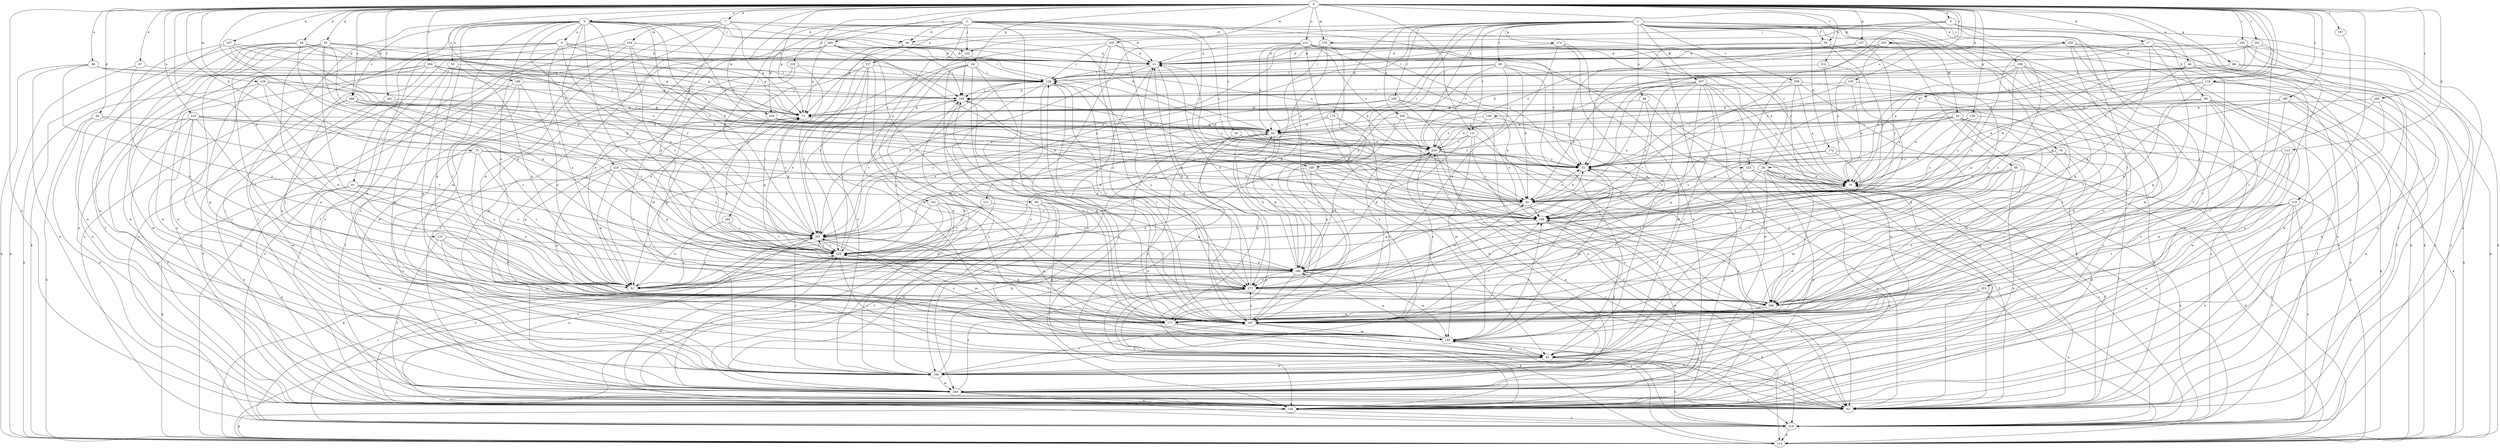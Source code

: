 strict digraph  {
0;
1;
2;
3;
5;
7;
9;
10;
17;
18;
19;
20;
28;
29;
31;
35;
36;
40;
41;
46;
47;
48;
49;
50;
51;
55;
60;
62;
64;
69;
72;
75;
78;
80;
82;
87;
90;
91;
92;
95;
100;
103;
104;
105;
107;
108;
113;
114;
115;
118;
121;
123;
124;
129;
132;
134;
135;
137;
146;
149;
151;
156;
157;
158;
161;
164;
166;
172;
174;
175;
177;
181;
183;
185;
187;
189;
195;
197;
198;
201;
204;
206;
207;
208;
210;
212;
214;
216;
217;
218;
219;
220;
229;
235;
239;
240;
244;
250;
253;
255;
261;
264;
265;
268;
271;
0 -> 3  [label=a];
0 -> 5  [label=a];
0 -> 7  [label=a];
0 -> 17  [label=b];
0 -> 18  [label=b];
0 -> 28  [label=c];
0 -> 35  [label=d];
0 -> 36  [label=d];
0 -> 46  [label=e];
0 -> 47  [label=e];
0 -> 48  [label=e];
0 -> 55  [label=f];
0 -> 64  [label=g];
0 -> 69  [label=g];
0 -> 72  [label=g];
0 -> 75  [label=h];
0 -> 87  [label=i];
0 -> 90  [label=i];
0 -> 105  [label=k];
0 -> 107  [label=k];
0 -> 108  [label=k];
0 -> 113  [label=k];
0 -> 115  [label=l];
0 -> 118  [label=l];
0 -> 121  [label=l];
0 -> 129  [label=m];
0 -> 132  [label=m];
0 -> 137  [label=n];
0 -> 146  [label=n];
0 -> 149  [label=o];
0 -> 157  [label=p];
0 -> 158  [label=p];
0 -> 181  [label=r];
0 -> 183  [label=r];
0 -> 189  [label=s];
0 -> 195  [label=s];
0 -> 197  [label=s];
0 -> 198  [label=s];
0 -> 201  [label=t];
0 -> 210  [label=u];
0 -> 212  [label=u];
0 -> 214  [label=u];
0 -> 220  [label=v];
0 -> 229  [label=v];
0 -> 235  [label=w];
0 -> 239  [label=w];
0 -> 244  [label=x];
0 -> 264  [label=z];
0 -> 265  [label=z];
0 -> 268  [label=z];
1 -> 19  [label=b];
1 -> 40  [label=d];
1 -> 49  [label=e];
1 -> 55  [label=f];
1 -> 60  [label=f];
1 -> 62  [label=f];
1 -> 72  [label=g];
1 -> 78  [label=h];
1 -> 95  [label=j];
1 -> 100  [label=j];
1 -> 121  [label=l];
1 -> 151  [label=o];
1 -> 172  [label=q];
1 -> 174  [label=q];
1 -> 175  [label=q];
1 -> 177  [label=q];
1 -> 185  [label=r];
1 -> 204  [label=t];
1 -> 206  [label=t];
1 -> 207  [label=t];
1 -> 208  [label=t];
1 -> 250  [label=x];
1 -> 253  [label=y];
1 -> 255  [label=y];
1 -> 261  [label=y];
2 -> 28  [label=c];
2 -> 29  [label=c];
2 -> 31  [label=c];
2 -> 40  [label=d];
2 -> 100  [label=j];
2 -> 103  [label=j];
2 -> 123  [label=l];
2 -> 161  [label=p];
2 -> 164  [label=p];
2 -> 187  [label=r];
2 -> 198  [label=s];
2 -> 216  [label=u];
2 -> 217  [label=u];
2 -> 239  [label=w];
2 -> 240  [label=w];
3 -> 9  [label=a];
3 -> 20  [label=b];
3 -> 31  [label=c];
3 -> 40  [label=d];
3 -> 41  [label=d];
3 -> 50  [label=e];
3 -> 51  [label=e];
3 -> 62  [label=f];
3 -> 91  [label=i];
3 -> 103  [label=j];
3 -> 166  [label=p];
3 -> 177  [label=q];
3 -> 187  [label=r];
3 -> 218  [label=u];
3 -> 229  [label=v];
3 -> 250  [label=x];
3 -> 261  [label=y];
3 -> 268  [label=z];
5 -> 80  [label=h];
5 -> 103  [label=j];
5 -> 123  [label=l];
5 -> 132  [label=m];
5 -> 208  [label=t];
5 -> 219  [label=u];
7 -> 41  [label=d];
7 -> 62  [label=f];
7 -> 72  [label=g];
7 -> 82  [label=h];
7 -> 134  [label=m];
7 -> 135  [label=m];
7 -> 166  [label=p];
7 -> 177  [label=q];
9 -> 41  [label=d];
9 -> 72  [label=g];
9 -> 82  [label=h];
9 -> 135  [label=m];
9 -> 146  [label=n];
9 -> 219  [label=u];
9 -> 261  [label=y];
9 -> 271  [label=z];
10 -> 20  [label=b];
10 -> 62  [label=f];
17 -> 31  [label=c];
17 -> 41  [label=d];
17 -> 62  [label=f];
17 -> 146  [label=n];
17 -> 166  [label=p];
17 -> 177  [label=q];
18 -> 41  [label=d];
18 -> 104  [label=j];
18 -> 114  [label=k];
18 -> 146  [label=n];
18 -> 166  [label=p];
18 -> 240  [label=w];
18 -> 250  [label=x];
19 -> 20  [label=b];
19 -> 31  [label=c];
19 -> 62  [label=f];
19 -> 82  [label=h];
19 -> 92  [label=i];
19 -> 114  [label=k];
19 -> 135  [label=m];
19 -> 187  [label=r];
19 -> 250  [label=x];
20 -> 31  [label=c];
20 -> 62  [label=f];
20 -> 166  [label=p];
20 -> 198  [label=s];
28 -> 10  [label=a];
28 -> 62  [label=f];
28 -> 92  [label=i];
28 -> 146  [label=n];
28 -> 208  [label=t];
28 -> 219  [label=u];
28 -> 240  [label=w];
28 -> 271  [label=z];
29 -> 31  [label=c];
29 -> 177  [label=q];
29 -> 250  [label=x];
31 -> 10  [label=a];
31 -> 20  [label=b];
31 -> 104  [label=j];
31 -> 135  [label=m];
35 -> 31  [label=c];
35 -> 41  [label=d];
35 -> 51  [label=e];
35 -> 62  [label=f];
35 -> 72  [label=g];
35 -> 92  [label=i];
35 -> 166  [label=p];
35 -> 187  [label=r];
35 -> 208  [label=t];
35 -> 240  [label=w];
35 -> 261  [label=y];
36 -> 82  [label=h];
36 -> 114  [label=k];
36 -> 146  [label=n];
36 -> 229  [label=v];
40 -> 41  [label=d];
40 -> 261  [label=y];
40 -> 271  [label=z];
41 -> 124  [label=l];
41 -> 146  [label=n];
41 -> 261  [label=y];
41 -> 271  [label=z];
46 -> 20  [label=b];
46 -> 114  [label=k];
46 -> 124  [label=l];
46 -> 187  [label=r];
46 -> 219  [label=u];
46 -> 229  [label=v];
47 -> 51  [label=e];
47 -> 114  [label=k];
47 -> 124  [label=l];
48 -> 20  [label=b];
48 -> 72  [label=g];
48 -> 114  [label=k];
48 -> 124  [label=l];
48 -> 146  [label=n];
48 -> 271  [label=z];
49 -> 62  [label=f];
49 -> 72  [label=g];
49 -> 135  [label=m];
49 -> 271  [label=z];
50 -> 51  [label=e];
50 -> 124  [label=l];
50 -> 135  [label=m];
50 -> 156  [label=o];
50 -> 177  [label=q];
51 -> 20  [label=b];
51 -> 82  [label=h];
51 -> 124  [label=l];
51 -> 261  [label=y];
55 -> 20  [label=b];
55 -> 41  [label=d];
55 -> 250  [label=x];
55 -> 271  [label=z];
60 -> 20  [label=b];
60 -> 51  [label=e];
60 -> 72  [label=g];
60 -> 92  [label=i];
60 -> 114  [label=k];
60 -> 124  [label=l];
60 -> 229  [label=v];
60 -> 261  [label=y];
64 -> 92  [label=i];
64 -> 124  [label=l];
64 -> 156  [label=o];
64 -> 187  [label=r];
64 -> 240  [label=w];
64 -> 261  [label=y];
69 -> 31  [label=c];
69 -> 124  [label=l];
69 -> 146  [label=n];
69 -> 219  [label=u];
72 -> 82  [label=h];
72 -> 92  [label=i];
72 -> 177  [label=q];
75 -> 20  [label=b];
75 -> 31  [label=c];
75 -> 51  [label=e];
75 -> 146  [label=n];
75 -> 271  [label=z];
78 -> 31  [label=c];
78 -> 62  [label=f];
78 -> 146  [label=n];
78 -> 208  [label=t];
80 -> 10  [label=a];
80 -> 62  [label=f];
80 -> 72  [label=g];
80 -> 114  [label=k];
80 -> 156  [label=o];
80 -> 187  [label=r];
80 -> 208  [label=t];
80 -> 219  [label=u];
80 -> 240  [label=w];
82 -> 72  [label=g];
82 -> 114  [label=k];
82 -> 146  [label=n];
82 -> 166  [label=p];
82 -> 219  [label=u];
82 -> 250  [label=x];
87 -> 10  [label=a];
87 -> 72  [label=g];
87 -> 177  [label=q];
87 -> 250  [label=x];
90 -> 62  [label=f];
90 -> 92  [label=i];
90 -> 166  [label=p];
90 -> 198  [label=s];
90 -> 240  [label=w];
91 -> 20  [label=b];
91 -> 51  [label=e];
91 -> 114  [label=k];
91 -> 146  [label=n];
91 -> 229  [label=v];
91 -> 240  [label=w];
92 -> 62  [label=f];
92 -> 135  [label=m];
92 -> 156  [label=o];
92 -> 219  [label=u];
95 -> 10  [label=a];
95 -> 114  [label=k];
95 -> 135  [label=m];
95 -> 146  [label=n];
95 -> 156  [label=o];
95 -> 187  [label=r];
95 -> 271  [label=z];
100 -> 10  [label=a];
100 -> 51  [label=e];
100 -> 135  [label=m];
100 -> 166  [label=p];
100 -> 198  [label=s];
103 -> 104  [label=j];
103 -> 156  [label=o];
103 -> 250  [label=x];
104 -> 72  [label=g];
104 -> 177  [label=q];
104 -> 271  [label=z];
105 -> 10  [label=a];
105 -> 31  [label=c];
105 -> 104  [label=j];
105 -> 198  [label=s];
107 -> 20  [label=b];
107 -> 31  [label=c];
107 -> 41  [label=d];
107 -> 72  [label=g];
107 -> 156  [label=o];
107 -> 240  [label=w];
108 -> 10  [label=a];
108 -> 82  [label=h];
108 -> 124  [label=l];
108 -> 135  [label=m];
108 -> 166  [label=p];
108 -> 177  [label=q];
108 -> 208  [label=t];
108 -> 240  [label=w];
113 -> 31  [label=c];
113 -> 177  [label=q];
113 -> 187  [label=r];
113 -> 208  [label=t];
114 -> 271  [label=z];
115 -> 62  [label=f];
115 -> 92  [label=i];
115 -> 146  [label=n];
115 -> 156  [label=o];
115 -> 198  [label=s];
115 -> 208  [label=t];
115 -> 219  [label=u];
115 -> 271  [label=z];
118 -> 10  [label=a];
118 -> 62  [label=f];
118 -> 104  [label=j];
118 -> 114  [label=k];
118 -> 166  [label=p];
121 -> 135  [label=m];
121 -> 146  [label=n];
121 -> 166  [label=p];
121 -> 198  [label=s];
121 -> 229  [label=v];
121 -> 250  [label=x];
123 -> 10  [label=a];
123 -> 187  [label=r];
123 -> 219  [label=u];
124 -> 104  [label=j];
124 -> 187  [label=r];
124 -> 219  [label=u];
124 -> 229  [label=v];
124 -> 240  [label=w];
124 -> 271  [label=z];
129 -> 51  [label=e];
129 -> 104  [label=j];
129 -> 114  [label=k];
129 -> 177  [label=q];
129 -> 250  [label=x];
129 -> 271  [label=z];
132 -> 10  [label=a];
132 -> 41  [label=d];
132 -> 51  [label=e];
132 -> 166  [label=p];
132 -> 187  [label=r];
132 -> 261  [label=y];
134 -> 41  [label=d];
134 -> 114  [label=k];
134 -> 156  [label=o];
134 -> 219  [label=u];
134 -> 229  [label=v];
134 -> 261  [label=y];
135 -> 62  [label=f];
135 -> 92  [label=i];
135 -> 166  [label=p];
135 -> 198  [label=s];
135 -> 219  [label=u];
135 -> 261  [label=y];
137 -> 51  [label=e];
137 -> 62  [label=f];
137 -> 135  [label=m];
137 -> 187  [label=r];
137 -> 229  [label=v];
146 -> 10  [label=a];
146 -> 114  [label=k];
146 -> 219  [label=u];
146 -> 250  [label=x];
146 -> 261  [label=y];
149 -> 82  [label=h];
149 -> 198  [label=s];
149 -> 250  [label=x];
151 -> 198  [label=s];
151 -> 229  [label=v];
151 -> 261  [label=y];
156 -> 82  [label=h];
156 -> 104  [label=j];
156 -> 187  [label=r];
156 -> 240  [label=w];
156 -> 261  [label=y];
157 -> 31  [label=c];
157 -> 41  [label=d];
157 -> 114  [label=k];
157 -> 198  [label=s];
158 -> 20  [label=b];
158 -> 82  [label=h];
158 -> 156  [label=o];
158 -> 198  [label=s];
161 -> 51  [label=e];
161 -> 114  [label=k];
161 -> 135  [label=m];
161 -> 198  [label=s];
161 -> 208  [label=t];
161 -> 219  [label=u];
164 -> 51  [label=e];
164 -> 229  [label=v];
164 -> 261  [label=y];
166 -> 10  [label=a];
166 -> 31  [label=c];
166 -> 41  [label=d];
166 -> 51  [label=e];
166 -> 82  [label=h];
166 -> 114  [label=k];
166 -> 135  [label=m];
166 -> 187  [label=r];
166 -> 229  [label=v];
166 -> 271  [label=z];
172 -> 31  [label=c];
172 -> 114  [label=k];
172 -> 166  [label=p];
172 -> 198  [label=s];
174 -> 41  [label=d];
174 -> 62  [label=f];
174 -> 92  [label=i];
174 -> 229  [label=v];
174 -> 240  [label=w];
175 -> 62  [label=f];
175 -> 82  [label=h];
175 -> 240  [label=w];
175 -> 261  [label=y];
175 -> 271  [label=z];
177 -> 62  [label=f];
177 -> 92  [label=i];
177 -> 124  [label=l];
177 -> 250  [label=x];
181 -> 20  [label=b];
181 -> 72  [label=g];
181 -> 177  [label=q];
181 -> 240  [label=w];
183 -> 31  [label=c];
183 -> 41  [label=d];
183 -> 62  [label=f];
183 -> 92  [label=i];
183 -> 124  [label=l];
183 -> 146  [label=n];
185 -> 20  [label=b];
185 -> 72  [label=g];
185 -> 82  [label=h];
185 -> 146  [label=n];
185 -> 219  [label=u];
185 -> 261  [label=y];
187 -> 31  [label=c];
187 -> 41  [label=d];
187 -> 62  [label=f];
187 -> 104  [label=j];
187 -> 124  [label=l];
187 -> 135  [label=m];
187 -> 198  [label=s];
187 -> 229  [label=v];
187 -> 250  [label=x];
187 -> 261  [label=y];
187 -> 271  [label=z];
189 -> 51  [label=e];
189 -> 62  [label=f];
189 -> 104  [label=j];
189 -> 156  [label=o];
189 -> 219  [label=u];
195 -> 20  [label=b];
195 -> 72  [label=g];
195 -> 114  [label=k];
195 -> 146  [label=n];
195 -> 187  [label=r];
195 -> 250  [label=x];
197 -> 208  [label=t];
198 -> 41  [label=d];
198 -> 104  [label=j];
198 -> 156  [label=o];
198 -> 208  [label=t];
198 -> 240  [label=w];
198 -> 261  [label=y];
201 -> 10  [label=a];
201 -> 41  [label=d];
201 -> 114  [label=k];
201 -> 124  [label=l];
201 -> 187  [label=r];
204 -> 10  [label=a];
204 -> 82  [label=h];
204 -> 198  [label=s];
204 -> 240  [label=w];
204 -> 271  [label=z];
206 -> 10  [label=a];
206 -> 104  [label=j];
206 -> 177  [label=q];
206 -> 219  [label=u];
206 -> 229  [label=v];
206 -> 240  [label=w];
207 -> 10  [label=a];
207 -> 20  [label=b];
207 -> 31  [label=c];
207 -> 62  [label=f];
207 -> 92  [label=i];
207 -> 104  [label=j];
207 -> 156  [label=o];
207 -> 177  [label=q];
207 -> 198  [label=s];
207 -> 240  [label=w];
207 -> 271  [label=z];
208 -> 124  [label=l];
208 -> 177  [label=q];
208 -> 187  [label=r];
208 -> 198  [label=s];
210 -> 51  [label=e];
210 -> 62  [label=f];
210 -> 82  [label=h];
210 -> 146  [label=n];
210 -> 156  [label=o];
210 -> 187  [label=r];
210 -> 198  [label=s];
210 -> 261  [label=y];
212 -> 10  [label=a];
212 -> 31  [label=c];
212 -> 41  [label=d];
212 -> 82  [label=h];
212 -> 92  [label=i];
212 -> 146  [label=n];
212 -> 156  [label=o];
212 -> 187  [label=r];
212 -> 208  [label=t];
212 -> 250  [label=x];
214 -> 124  [label=l];
214 -> 198  [label=s];
214 -> 229  [label=v];
216 -> 124  [label=l];
216 -> 135  [label=m];
216 -> 156  [label=o];
216 -> 229  [label=v];
217 -> 51  [label=e];
217 -> 92  [label=i];
217 -> 124  [label=l];
217 -> 135  [label=m];
217 -> 156  [label=o];
217 -> 187  [label=r];
217 -> 229  [label=v];
218 -> 10  [label=a];
218 -> 20  [label=b];
218 -> 51  [label=e];
218 -> 156  [label=o];
218 -> 166  [label=p];
218 -> 177  [label=q];
218 -> 261  [label=y];
219 -> 10  [label=a];
219 -> 114  [label=k];
219 -> 229  [label=v];
220 -> 10  [label=a];
220 -> 31  [label=c];
220 -> 41  [label=d];
220 -> 146  [label=n];
220 -> 250  [label=x];
220 -> 271  [label=z];
229 -> 72  [label=g];
229 -> 92  [label=i];
229 -> 104  [label=j];
229 -> 146  [label=n];
229 -> 166  [label=p];
229 -> 261  [label=y];
235 -> 31  [label=c];
235 -> 41  [label=d];
235 -> 51  [label=e];
235 -> 124  [label=l];
235 -> 187  [label=r];
235 -> 271  [label=z];
239 -> 20  [label=b];
239 -> 82  [label=h];
239 -> 166  [label=p];
240 -> 31  [label=c];
240 -> 62  [label=f];
240 -> 146  [label=n];
240 -> 219  [label=u];
240 -> 229  [label=v];
240 -> 271  [label=z];
244 -> 72  [label=g];
244 -> 92  [label=i];
244 -> 208  [label=t];
244 -> 240  [label=w];
250 -> 31  [label=c];
250 -> 62  [label=f];
250 -> 166  [label=p];
250 -> 208  [label=t];
253 -> 62  [label=f];
253 -> 156  [label=o];
253 -> 177  [label=q];
253 -> 208  [label=t];
253 -> 219  [label=u];
255 -> 41  [label=d];
255 -> 62  [label=f];
255 -> 114  [label=k];
255 -> 156  [label=o];
255 -> 219  [label=u];
255 -> 229  [label=v];
261 -> 51  [label=e];
261 -> 72  [label=g];
261 -> 135  [label=m];
261 -> 146  [label=n];
261 -> 177  [label=q];
261 -> 229  [label=v];
264 -> 31  [label=c];
264 -> 72  [label=g];
264 -> 92  [label=i];
264 -> 104  [label=j];
264 -> 124  [label=l];
264 -> 146  [label=n];
264 -> 156  [label=o];
264 -> 240  [label=w];
264 -> 250  [label=x];
265 -> 20  [label=b];
265 -> 41  [label=d];
265 -> 51  [label=e];
265 -> 62  [label=f];
265 -> 72  [label=g];
265 -> 104  [label=j];
265 -> 124  [label=l];
265 -> 198  [label=s];
265 -> 240  [label=w];
268 -> 62  [label=f];
268 -> 72  [label=g];
268 -> 208  [label=t];
268 -> 229  [label=v];
268 -> 261  [label=y];
271 -> 41  [label=d];
271 -> 72  [label=g];
271 -> 114  [label=k];
271 -> 146  [label=n];
271 -> 208  [label=t];
271 -> 250  [label=x];
}
